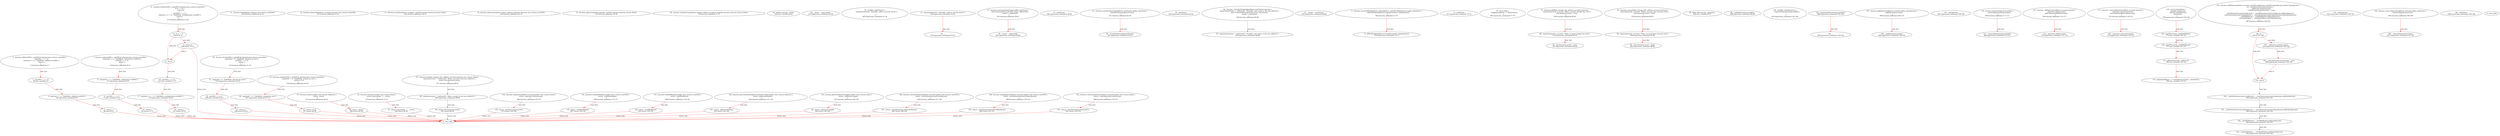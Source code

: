 digraph  {
13 [label="2_ function add(uint256 a, uint256 b) internal pure returns (uint256) {\n        uint256 c = a + b;\n        require(c >= a, \"SafeMath: addition overflow\");\n        return c;\n    }\n13-function_definition-3-7", method="add(uint256 a,uint256 b)", type_label=function_definition];
30 [label="3_ uint256 c = a + b;\n30-new_variable-4-4", method="add(uint256 a,uint256 b)", type_label=new_variable];
38 [label="4_ require(c >= a, \"SafeMath: addition overflow\");\n38-expression_statement-5-5", method="add(uint256 a,uint256 b)", type_label=expression_statement];
48 [label="5_ return c;\n48-return-6-6", method="add(uint256 a,uint256 b)", type_label=return];
50 [label="7_ function sub(uint256 a, uint256 b) internal pure returns (uint256) {\n        require(b <= a, \"SafeMath: subtraction overflow\");\n        uint256 c = a - b;\n        return c;\n    }\n50-function_definition-8-12", method="sub(uint256 a,uint256 b)", type_label=function_definition];
67 [label="8_ require(b <= a, \"SafeMath: subtraction overflow\");\n67-expression_statement-9-9", method="sub(uint256 a,uint256 b)", type_label=expression_statement];
77 [label="9_ uint256 c = a - b;\n77-new_variable-10-10", method="sub(uint256 a,uint256 b)", type_label=new_variable];
85 [label="10_ return c;\n85-return-11-11", method="sub(uint256 a,uint256 b)", type_label=return];
87 [label="12_ function mul(uint256 a, uint256 b) internal pure returns (uint256) {\n        if (a == 0) {\n            return 0;\n        }\n        uint256 c = a * b;\n        require(c / a == b, \"SafeMath: multiplication overflow\");\n        return c;\n    }\n87-function_definition-13-20", method="mul(uint256 a,uint256 b)", type_label=function_definition];
104 [label="13_ if_a == 0\n104-if-14-16", method="mul(uint256 a,uint256 b)", type_label=if];
1115 [label="13_ end_if", method="mul(uint256 a,uint256 b)", type_label=end_if];
109 [label="14_ return 0;\n109-return-15-15", method="mul(uint256 a,uint256 b)", type_label=return];
111 [label="16_ uint256 c = a * b;\n111-new_variable-17-17", method="mul(uint256 a,uint256 b)", type_label=new_variable];
119 [label="17_ require(c / a == b, \"SafeMath: multiplication overflow\");\n119-expression_statement-18-18", method="mul(uint256 a,uint256 b)", type_label=expression_statement];
131 [label="18_ return c;\n131-return-19-19", method="mul(uint256 a,uint256 b)", type_label=return];
133 [label="20_ function div(uint256 a, uint256 b) internal pure returns (uint256) {\n        require(b > 0, \"SafeMath: division by zero\");\n        uint256 c = a / b;\n        return c;\n    }\n133-function_definition-21-25", method="div(uint256 a,uint256 b)", type_label=function_definition];
150 [label="21_ require(b > 0, \"SafeMath: division by zero\");\n150-expression_statement-22-22", method="div(uint256 a,uint256 b)", type_label=expression_statement];
160 [label="22_ uint256 c = a / b;\n160-new_variable-23-23", method="div(uint256 a,uint256 b)", type_label=new_variable];
168 [label="23_ return c;\n168-return-24-24", method="div(uint256 a,uint256 b)", type_label=return];
170 [label="25_ function mod(uint256 a, uint256 b) internal pure returns (uint256) {\n        require(b != 0, \"SafeMath: modulo by zero\");\n        return a % b;\n    }\n170-function_definition-26-29", method="mod(uint256 a,uint256 b)", type_label=function_definition];
187 [label="26_ require(b != 0, \"SafeMath: modulo by zero\");\n187-expression_statement-27-27", method="mod(uint256 a,uint256 b)", type_label=expression_statement];
197 [label="27_ return a % b;\n197-return-28-28", method="mod(uint256 a,uint256 b)", type_label=return];
204 [label="31_ function totalSupply() external view returns (uint256);\n204-function_definition-32-32", method="totalSupply()", type_label=function_definition];
212 [label="32_ function balanceOf(address account) external view returns (uint256);\n212-function_definition-33-33", method="balanceOf(address account)", type_label=function_definition];
224 [label="33_ function transfer(address recipient, uint256 amount) external returns (bool);\n224-function_definition-34-34", method="transfer(address recipient,uint256 amount)", type_label=function_definition];
239 [label="34_ function allowance(address owner, address spender) external view returns (uint256);\n239-function_definition-35-35", method="allowance(address owner,address spender)", type_label=function_definition];
255 [label="35_ function approve(address spender, uint256 amount) external returns (bool);\n255-function_definition-36-36", method="approve(address spender,uint256 amount)", type_label=function_definition];
270 [label="36_ function transferFrom(address sender, address recipient, uint256 amount) external returns (bool);\n270-function_definition-37-37", method="transferFrom(address sender,address recipient,uint256 amount)", type_label=function_definition];
320 [label="41_ address private _owner;\n320-new_variable-42-42", method="", type_label=new_variable];
337 [label="44_ _owner = msg.sender;\n337-expression_statement-45-45", method="", type_label=expression_statement];
351 [label="47_ function owner() public view returns (address) {\n        return _owner;\n    }\n351-function_definition-48-50", method="owner()", type_label=function_definition];
360 [label="48_ return _owner;\n360-return-49-49", method="owner()", type_label=return];
362 [label="50_ modifier onlyOwner() {\n        require(isOwner(), \"Ownable: caller is not the owner\");\n        _;\n    }\n362-expression_statement-51-54", method="", type_label=expression_statement];
365 [label="51_ require(isOwner(), \"Ownable: caller is not the owner\");\n365-expression_statement-52-52", method="", type_label=expression_statement];
374 [label="52_ _;\n374-expression_statement-53-53", method="", type_label=expression_statement];
376 [label="54_ function isOwner() public view returns (bool) {\n        return msg.sender == _owner;\n    }\n376-function_definition-55-57", method="isOwner()", type_label=function_definition];
385 [label="55_ return msg.sender == _owner;\n385-return-56-56", method="isOwner()", type_label=return];
391 [label="57_ function renounceOwnership() public onlyOwner {\n        emit OwnershipTransferred(_owner, address(0));\n        _owner = address(0);\n    }\n391-function_definition-58-61", method="renounceOwnership()", type_label=function_definition];
394 [label="57_ onlyOwner\n394-expression_statement-58-58", method="renounceOwnership()", type_label=expression_statement];
405 [label="59_ _owner = address(0);\n405-expression_statement-60-60", method="renounceOwnership()", type_label=expression_statement];
411 [label="61_ function transferOwnership(address newOwner) public onlyOwner {\n        _transferOwnership(newOwner);\n    }\n411-function_definition-62-64", method="transferOwnership(address newOwner)", type_label=function_definition];
418 [label="61_ onlyOwner\n418-expression_statement-62-62", method="transferOwnership(address newOwner)", type_label=expression_statement];
421 [label="62_ _transferOwnership(newOwner);\n421-expression_statement-63-63", method="transferOwnership(address newOwner)", type_label=expression_statement];
426 [label="64_ function _transferOwnership(address newOwner) internal {\n        require(newOwner != address(0), \"Ownable: new owner is the zero address\");\n        emit OwnershipTransferred(_owner, newOwner);\n        _owner = newOwner;\n    }\n426-function_definition-65-69", method="_transferOwnership(address newOwner)", type_label=function_definition];
434 [label="65_ require(newOwner != address(0), \"Ownable: new owner is the zero address\");\n434-expression_statement-66-66", method="_transferOwnership(address newOwner)", type_label=expression_statement];
452 [label="67_ _owner = newOwner;\n452-expression_statement-68-68", method="_transferOwnership(address newOwner)", type_label=expression_statement];
462 [label="71_ function recoverERC20(address tokenAddress, uint256 tokenAmount) public onlyOwner {\n        IERC20(tokenAddress).transfer(owner(), tokenAmount);\n    }\n462-function_definition-72-74", method="recoverERC20(address tokenAddress,uint256 tokenAmount)", type_label=function_definition];
473 [label="71_ onlyOwner\n473-expression_statement-72-72", method="recoverERC20(address tokenAddress,uint256 tokenAmount)", type_label=expression_statement];
476 [label="72_ IERC20(tokenAddress).transfer(owner(), tokenAmount);\n476-expression_statement-73-73", method="recoverERC20(address tokenAddress,uint256 tokenAmount)", type_label=expression_statement];
492 [label="76_ struct Role {\n        mapping (address => bool) bearer;\n    }\n492-expression_statement-77-79", method="Role()", type_label=expression_statement];
500 [label="79_ function add(Role storage role, address account) internal {\n        require(!has(role, account), \"Roles: account already has role\");\n        role.bearer[account] = true;\n    }\n500-function_definition-80-83", method="add(Role storage role,address account)", type_label=function_definition];
513 [label="80_ require(!has(role, account), \"Roles: account already has role\");\n513-expression_statement-81-81", method="add(Role storage role,address account)", type_label=expression_statement];
527 [label="81_ role.bearer[account] = true;\n527-expression_statement-82-82", method="add(Role storage role,address account)", type_label=expression_statement];
536 [label="83_ function remove(Role storage role, address account) internal {\n        require(has(role, account), \"Roles: account does not have role\");\n        role.bearer[account] = false;\n    }\n536-function_definition-84-87", method="remove(Role storage role,address account)", type_label=function_definition];
549 [label="84_ require(has(role, account), \"Roles: account does not have role\");\n549-expression_statement-85-85", method="remove(Role storage role,address account)", type_label=expression_statement];
562 [label="85_ role.bearer[account] = false;\n562-expression_statement-86-86", method="remove(Role storage role,address account)", type_label=expression_statement];
571 [label="87_ function has(Role storage role, address account) internal view returns (bool) {\n        require(account != address(0), \"Roles: account is the zero address\");\n        return role.bearer[account];\n    }\n571-function_definition-88-91", method="has(Role storage role,address account)", type_label=function_definition];
589 [label="88_ require(account != address(0), \"Roles: account is the zero address\");\n589-expression_statement-89-89", method="has(Role storage role,address account)", type_label=expression_statement];
601 [label="89_ return role.bearer[account];\n601-return-90-90", method="has(Role storage role,address account)", type_label=return];
629 [label="96_ Roles.Role private _operators;\n629-new_variable-97-97", method="", type_label=new_variable];
638 [label="98_ _addOperator(msg.sender);\n638-expression_statement-99-99", method="", type_label=expression_statement];
645 [label="100_ modifier onlyOperator() {\n        require(isOperator(msg.sender));\n        _;\n    }\n645-expression_statement-101-104", method="", type_label=expression_statement];
648 [label="101_ require(isOperator(msg.sender));\n648-expression_statement-102-102", method="", type_label=expression_statement];
658 [label="102_ _;\n658-expression_statement-103-103", method="", type_label=expression_statement];
660 [label="104_ function isOperator(address account) public view returns (bool) {\n        return _operators.has(account);\n    }\n660-function_definition-105-107", method="isOperator(address account)", type_label=function_definition];
673 [label="105_ return _operators.has(account);\n673-return-106-106", method="isOperator(address account)", type_label=return];
680 [label="107_ function addOperator(address account) public onlyOperator {\n        _addOperator(account);\n    }\n680-function_definition-108-110", method="addOperator(address account)", type_label=function_definition];
687 [label="107_ onlyOperator\n687-expression_statement-108-108", method="addOperator(address account)", type_label=expression_statement];
690 [label="108_ _addOperator(account);\n690-expression_statement-109-109", method="addOperator(address account)", type_label=expression_statement];
695 [label="110_ function renounceOperator() public {\n        _removeOperator(msg.sender);\n    }\n695-function_definition-111-113", method="renounceOperator()", type_label=function_definition];
699 [label="111_ _removeOperator(msg.sender);\n699-expression_statement-112-112", method="renounceOperator()", type_label=expression_statement];
706 [label="113_ function _addOperator(address account) internal {\n        _operators.add(account);\n        emit OperatorAdded(account);\n    }\n706-function_definition-114-117", method="_addOperator(address account)", type_label=function_definition];
714 [label="114_ _operators.add(account);\n714-expression_statement-115-115", method="_addOperator(address account)", type_label=expression_statement];
725 [label="117_ function _removeOperator(address account) internal {\n        _operators.remove(account);\n        emit OperatorRemoved(account);\n    }\n725-function_definition-118-121", method="_removeOperator(address account)", type_label=function_definition];
733 [label="118_ _operators.remove(account);\n733-expression_statement-119-119", method="_removeOperator(address account)", type_label=expression_statement];
758 [label="124_ struct Contributor {\n        uint256 weiAmount;\n        uint256 tokenAmount;\n        bool exists;\n    }\n758-expression_statement-125-129", method="Contributor()", type_label=expression_statement];
772 [label="129_ uint256 private _totalSoldTokens;\n772-new_variable-130-130", method="", type_label=new_variable];
777 [label="130_ uint256 private _totalWeiRaised;\n777-new_variable-131-131", method="", type_label=new_variable];
782 [label="131_ address[] private _addresses;\n782-new_variable-132-132", method="", type_label=new_variable];
788 [label="132_ mapping(address => Contributor) private _contributors;\n788-new_variable-133-133", method="", type_label=new_variable];
798 [label="134_ function totalSoldTokens() public view returns (uint256) {\n        return _totalSoldTokens;\n    }\n798-function_definition-135-137", method="totalSoldTokens()", type_label=function_definition];
807 [label="135_ return _totalSoldTokens;\n807-return-136-136", method="totalSoldTokens()", type_label=return];
809 [label="137_ function totalWeiRaised() public view returns (uint256) {\n        return _totalWeiRaised;\n    }\n809-function_definition-138-140", method="totalWeiRaised()", type_label=function_definition];
818 [label="138_ return _totalWeiRaised;\n818-return-139-139", method="totalWeiRaised()", type_label=return];
820 [label="140_ function getContributorAddress(uint256 index) public view returns (address) {\n        return _addresses[index];\n    }\n820-function_definition-141-143", method="getContributorAddress(uint256 index)", type_label=function_definition];
833 [label="141_ return _addresses[index];\n833-return-142-142", method="getContributorAddress(uint256 index)", type_label=return];
837 [label="143_ function getContributorsLength() public view returns (uint) {\n        return _addresses.length;\n    }\n837-function_definition-144-146", method="getContributorsLength()", type_label=function_definition];
846 [label="144_ return _addresses.length;\n846-return-145-145", method="getContributorsLength()", type_label=return];
850 [label="146_ function weiContribution(address account) public view returns (uint256) {\n        return _contributors[account].weiAmount;\n    }\n850-function_definition-147-149", method="weiContribution(address account)", type_label=function_definition];
863 [label="147_ return _contributors[account].weiAmount;\n863-return-148-148", method="weiContribution(address account)", type_label=return];
869 [label="149_ function tokenBalance(address account) public view returns (uint256) {\n        return _contributors[account].tokenAmount;\n    }\n869-function_definition-150-152", method="tokenBalance(address account)", type_label=function_definition];
882 [label="150_ return _contributors[account].tokenAmount;\n882-return-151-151", method="tokenBalance(address account)", type_label=return];
888 [label="152_ function contributorExists(address account) public view returns (bool) {\n        return _contributors[account].exists;\n    }\n888-function_definition-153-155", method="contributorExists(address account)", type_label=function_definition];
901 [label="153_ return _contributors[account].exists;\n901-return-154-154", method="contributorExists(address account)", type_label=return];
907 [label="155_ function addBalance(address account, uint256 weiAmount, uint256 tokenAmount) public onlyOperator {\n        if (!_contributors[account].exists) {\n            _addresses.push(account);\n            _contributors[account].exists = true;\n        }\n        _contributors[account].weiAmount = _contributors[account].weiAmount.add(weiAmount);\n        _contributors[account].tokenAmount = _contributors[account].tokenAmount.add(tokenAmount);\n        _totalWeiRaised = _totalWeiRaised.add(weiAmount);\n        _totalSoldTokens = _totalSoldTokens.add(tokenAmount);\n    }\n907-function_definition-156-165", method="addBalance(address account,uint256 weiAmount,uint256 tokenAmount)", type_label=function_definition];
922 [label="155_ onlyOperator\n922-expression_statement-156-156", method="addBalance(address account,uint256 weiAmount,uint256 tokenAmount)", type_label=expression_statement];
925 [label="156_ if\n925-if-157-160", method="addBalance(address account,uint256 weiAmount,uint256 tokenAmount)", type_label=if];
1936 [label="156_ end_if", method="addBalance(address account,uint256 weiAmount,uint256 tokenAmount)", type_label=end_if];
933 [label="157_ _addresses.push(account);\n933-expression_statement-158-158", method="addBalance(address account,uint256 weiAmount,uint256 tokenAmount)", type_label=expression_statement];
940 [label="158_ _contributors[account].exists = true;\n940-expression_statement-159-159", method="addBalance(address account,uint256 weiAmount,uint256 tokenAmount)", type_label=expression_statement];
949 [label="160_ _contributors[account].weiAmount = _contributors[account].weiAmount.add(weiAmount);\n949-expression_statement-161-161", method="addBalance(address account,uint256 weiAmount,uint256 tokenAmount)", type_label=expression_statement];
966 [label="161_ _contributors[account].tokenAmount = _contributors[account].tokenAmount.add(tokenAmount);\n966-expression_statement-162-162", method="addBalance(address account,uint256 weiAmount,uint256 tokenAmount)", type_label=expression_statement];
983 [label="162_ _totalWeiRaised = _totalWeiRaised.add(weiAmount);\n983-expression_statement-163-163", method="addBalance(address account,uint256 weiAmount,uint256 tokenAmount)", type_label=expression_statement];
992 [label="163_ _totalSoldTokens = _totalSoldTokens.add(tokenAmount);\n992-expression_statement-164-164", method="addBalance(address account,uint256 weiAmount,uint256 tokenAmount)", type_label=expression_statement];
1001 [label="165_ function removeOperator(address account) public onlyOwner {\n        _removeOperator(account);\n    }\n1001-function_definition-166-168", method="removeOperator(address account)", type_label=function_definition];
1008 [label="165_ onlyOwner\n1008-expression_statement-166-166", method="removeOperator(address account)", type_label=expression_statement];
1011 [label="166_ _removeOperator(account);\n1011-expression_statement-167-167", method="removeOperator(address account)", type_label=expression_statement];
1 [label="0_ start_node", method="", type_label=start];
2 [label="0_ exit_node", method="", type_label=exit];
13 -> 30  [color=red, controlflow_type=next_line, edge_type=CFG_edge, key=0, label=next_line];
30 -> 38  [color=red, controlflow_type=next_line, edge_type=CFG_edge, key=0, label=next_line];
38 -> 48  [color=red, controlflow_type=next_line, edge_type=CFG_edge, key=0, label=next_line];
48 -> 2  [color=red, controlflow_type=return_exit, edge_type=CFG_edge, key=0, label=return_exit];
50 -> 67  [color=red, controlflow_type=next_line, edge_type=CFG_edge, key=0, label=next_line];
67 -> 77  [color=red, controlflow_type=next_line, edge_type=CFG_edge, key=0, label=next_line];
77 -> 85  [color=red, controlflow_type=next_line, edge_type=CFG_edge, key=0, label=next_line];
85 -> 2  [color=red, controlflow_type=return_exit, edge_type=CFG_edge, key=0, label=return_exit];
87 -> 104  [color=red, controlflow_type=next_line, edge_type=CFG_edge, key=0, label=next_line];
104 -> 109  [color=red, controlflow_type=pos_next, edge_type=CFG_edge, key=0, label=pos_next];
104 -> 1115  [color=red, controlflow_type=neg_next, edge_type=CFG_edge, key=0, label=neg_next];
1115 -> 111  [color=red, controlflow_type=next_line, edge_type=CFG_edge, key=0, label=next_line];
109 -> 1115  [color=red, controlflow_type=end_if, edge_type=CFG_edge, key=0, label=end_if];
109 -> 2  [color=red, controlflow_type=return_exit, edge_type=CFG_edge, key=0, label=return_exit];
111 -> 119  [color=red, controlflow_type=next_line, edge_type=CFG_edge, key=0, label=next_line];
119 -> 131  [color=red, controlflow_type=next_line, edge_type=CFG_edge, key=0, label=next_line];
131 -> 2  [color=red, controlflow_type=return_exit, edge_type=CFG_edge, key=0, label=return_exit];
133 -> 150  [color=red, controlflow_type=next_line, edge_type=CFG_edge, key=0, label=next_line];
150 -> 160  [color=red, controlflow_type=next_line, edge_type=CFG_edge, key=0, label=next_line];
160 -> 168  [color=red, controlflow_type=next_line, edge_type=CFG_edge, key=0, label=next_line];
168 -> 2  [color=red, controlflow_type=return_exit, edge_type=CFG_edge, key=0, label=return_exit];
170 -> 187  [color=red, controlflow_type=next_line, edge_type=CFG_edge, key=0, label=next_line];
187 -> 197  [color=red, controlflow_type=next_line, edge_type=CFG_edge, key=0, label=next_line];
197 -> 2  [color=red, controlflow_type=return_exit, edge_type=CFG_edge, key=0, label=return_exit];
351 -> 360  [color=red, controlflow_type=next_line, edge_type=CFG_edge, key=0, label=next_line];
360 -> 2  [color=red, controlflow_type=return_exit, edge_type=CFG_edge, key=0, label=return_exit];
365 -> 374  [color=red, controlflow_type=next_line, edge_type=CFG_edge, key=0, label=next_line];
376 -> 385  [color=red, controlflow_type=next_line, edge_type=CFG_edge, key=0, label=next_line];
385 -> 2  [color=red, controlflow_type=return_exit, edge_type=CFG_edge, key=0, label=return_exit];
391 -> 405  [color=red, controlflow_type=next_line, edge_type=CFG_edge, key=0, label=next_line];
411 -> 421  [color=red, controlflow_type=next_line, edge_type=CFG_edge, key=0, label=next_line];
426 -> 434  [color=red, controlflow_type=next_line, edge_type=CFG_edge, key=0, label=next_line];
462 -> 476  [color=red, controlflow_type=next_line, edge_type=CFG_edge, key=0, label=next_line];
500 -> 513  [color=red, controlflow_type=next_line, edge_type=CFG_edge, key=0, label=next_line];
513 -> 527  [color=red, controlflow_type=next_line, edge_type=CFG_edge, key=0, label=next_line];
536 -> 549  [color=red, controlflow_type=next_line, edge_type=CFG_edge, key=0, label=next_line];
549 -> 562  [color=red, controlflow_type=next_line, edge_type=CFG_edge, key=0, label=next_line];
571 -> 589  [color=red, controlflow_type=next_line, edge_type=CFG_edge, key=0, label=next_line];
589 -> 601  [color=red, controlflow_type=next_line, edge_type=CFG_edge, key=0, label=next_line];
601 -> 2  [color=red, controlflow_type=return_exit, edge_type=CFG_edge, key=0, label=return_exit];
648 -> 658  [color=red, controlflow_type=next_line, edge_type=CFG_edge, key=0, label=next_line];
660 -> 673  [color=red, controlflow_type=next_line, edge_type=CFG_edge, key=0, label=next_line];
673 -> 2  [color=red, controlflow_type=return_exit, edge_type=CFG_edge, key=0, label=return_exit];
680 -> 690  [color=red, controlflow_type=next_line, edge_type=CFG_edge, key=0, label=next_line];
695 -> 699  [color=red, controlflow_type=next_line, edge_type=CFG_edge, key=0, label=next_line];
706 -> 714  [color=red, controlflow_type=next_line, edge_type=CFG_edge, key=0, label=next_line];
725 -> 733  [color=red, controlflow_type=next_line, edge_type=CFG_edge, key=0, label=next_line];
758 -> 772  [color=red, controlflow_type=next_line, edge_type=CFG_edge, key=0, label=next_line];
772 -> 777  [color=red, controlflow_type=next_line, edge_type=CFG_edge, key=0, label=next_line];
777 -> 782  [color=red, controlflow_type=next_line, edge_type=CFG_edge, key=0, label=next_line];
782 -> 788  [color=red, controlflow_type=next_line, edge_type=CFG_edge, key=0, label=next_line];
798 -> 807  [color=red, controlflow_type=next_line, edge_type=CFG_edge, key=0, label=next_line];
807 -> 2  [color=red, controlflow_type=return_exit, edge_type=CFG_edge, key=0, label=return_exit];
809 -> 818  [color=red, controlflow_type=next_line, edge_type=CFG_edge, key=0, label=next_line];
818 -> 2  [color=red, controlflow_type=return_exit, edge_type=CFG_edge, key=0, label=return_exit];
820 -> 833  [color=red, controlflow_type=next_line, edge_type=CFG_edge, key=0, label=next_line];
833 -> 2  [color=red, controlflow_type=return_exit, edge_type=CFG_edge, key=0, label=return_exit];
837 -> 846  [color=red, controlflow_type=next_line, edge_type=CFG_edge, key=0, label=next_line];
846 -> 2  [color=red, controlflow_type=return_exit, edge_type=CFG_edge, key=0, label=return_exit];
850 -> 863  [color=red, controlflow_type=next_line, edge_type=CFG_edge, key=0, label=next_line];
863 -> 2  [color=red, controlflow_type=return_exit, edge_type=CFG_edge, key=0, label=return_exit];
869 -> 882  [color=red, controlflow_type=next_line, edge_type=CFG_edge, key=0, label=next_line];
882 -> 2  [color=red, controlflow_type=return_exit, edge_type=CFG_edge, key=0, label=return_exit];
888 -> 901  [color=red, controlflow_type=next_line, edge_type=CFG_edge, key=0, label=next_line];
901 -> 2  [color=red, controlflow_type=return_exit, edge_type=CFG_edge, key=0, label=return_exit];
907 -> 925  [color=red, controlflow_type=next_line, edge_type=CFG_edge, key=0, label=next_line];
925 -> 933  [color=red, controlflow_type=pos_next, edge_type=CFG_edge, key=0, label=pos_next];
925 -> 1936  [color=red, controlflow_type=neg_next, edge_type=CFG_edge, key=0, label=neg_next];
1936 -> 949  [color=red, controlflow_type=next_line, edge_type=CFG_edge, key=0, label=next_line];
933 -> 940  [color=red, controlflow_type=next_line, edge_type=CFG_edge, key=0, label=next_line];
940 -> 1936  [color=red, controlflow_type=end_if, edge_type=CFG_edge, key=0, label=end_if];
949 -> 966  [color=red, controlflow_type=next_line, edge_type=CFG_edge, key=0, label=next_line];
966 -> 983  [color=red, controlflow_type=next_line, edge_type=CFG_edge, key=0, label=next_line];
983 -> 992  [color=red, controlflow_type=next_line, edge_type=CFG_edge, key=0, label=next_line];
1001 -> 1011  [color=red, controlflow_type=next_line, edge_type=CFG_edge, key=0, label=next_line];
}
